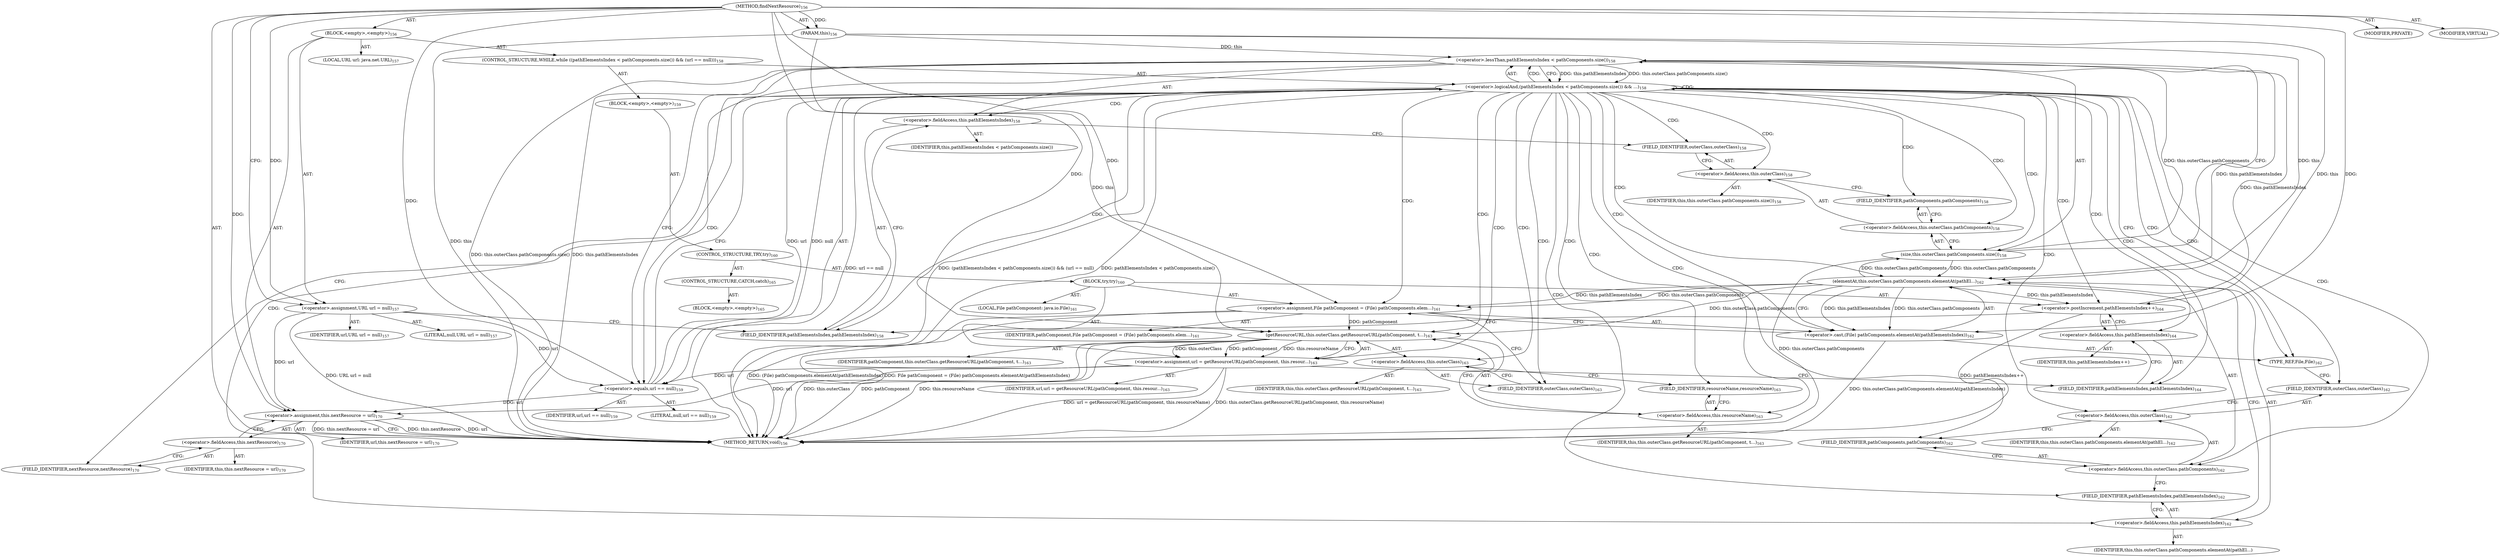 digraph "findNextResource" {  
"111669149699" [label = <(METHOD,findNextResource)<SUB>156</SUB>> ]
"115964116994" [label = <(PARAM,this)<SUB>156</SUB>> ]
"25769803779" [label = <(BLOCK,&lt;empty&gt;,&lt;empty&gt;)<SUB>156</SUB>> ]
"94489280513" [label = <(LOCAL,URL url: java.net.URL)<SUB>157</SUB>> ]
"30064771086" [label = <(&lt;operator&gt;.assignment,URL url = null)<SUB>157</SUB>> ]
"68719476825" [label = <(IDENTIFIER,url,URL url = null)<SUB>157</SUB>> ]
"90194313219" [label = <(LITERAL,null,URL url = null)<SUB>157</SUB>> ]
"47244640256" [label = <(CONTROL_STRUCTURE,WHILE,while ((pathElementsIndex &lt; pathComponents.size()) &amp;&amp; (url == null)))<SUB>158</SUB>> ]
"30064771087" [label = <(&lt;operator&gt;.logicalAnd,(pathElementsIndex &lt; pathComponents.size()) &amp;&amp; ...)<SUB>158</SUB>> ]
"30064771088" [label = <(&lt;operator&gt;.lessThan,pathElementsIndex &lt; pathComponents.size())<SUB>158</SUB>> ]
"30064771089" [label = <(&lt;operator&gt;.fieldAccess,this.pathElementsIndex)<SUB>158</SUB>> ]
"68719476826" [label = <(IDENTIFIER,this,pathElementsIndex &lt; pathComponents.size())> ]
"55834574853" [label = <(FIELD_IDENTIFIER,pathElementsIndex,pathElementsIndex)<SUB>158</SUB>> ]
"30064771090" [label = <(size,this.outerClass.pathComponents.size())<SUB>158</SUB>> ]
"30064771091" [label = <(&lt;operator&gt;.fieldAccess,this.outerClass.pathComponents)<SUB>158</SUB>> ]
"30064771092" [label = <(&lt;operator&gt;.fieldAccess,this.outerClass)<SUB>158</SUB>> ]
"68719476827" [label = <(IDENTIFIER,this,this.outerClass.pathComponents.size())<SUB>158</SUB>> ]
"55834574854" [label = <(FIELD_IDENTIFIER,outerClass,outerClass)<SUB>158</SUB>> ]
"55834574855" [label = <(FIELD_IDENTIFIER,pathComponents,pathComponents)<SUB>158</SUB>> ]
"30064771093" [label = <(&lt;operator&gt;.equals,url == null)<SUB>159</SUB>> ]
"68719476828" [label = <(IDENTIFIER,url,url == null)<SUB>159</SUB>> ]
"90194313220" [label = <(LITERAL,null,url == null)<SUB>159</SUB>> ]
"25769803780" [label = <(BLOCK,&lt;empty&gt;,&lt;empty&gt;)<SUB>159</SUB>> ]
"47244640257" [label = <(CONTROL_STRUCTURE,TRY,try)<SUB>160</SUB>> ]
"25769803781" [label = <(BLOCK,try,try)<SUB>160</SUB>> ]
"94489280514" [label = <(LOCAL,File pathComponent: java.io.File)<SUB>161</SUB>> ]
"30064771094" [label = <(&lt;operator&gt;.assignment,File pathComponent = (File) pathComponents.elem...)<SUB>161</SUB>> ]
"68719476829" [label = <(IDENTIFIER,pathComponent,File pathComponent = (File) pathComponents.elem...)<SUB>161</SUB>> ]
"30064771095" [label = <(&lt;operator&gt;.cast,(File) pathComponents.elementAt(pathElementsIndex))<SUB>162</SUB>> ]
"180388626432" [label = <(TYPE_REF,File,File)<SUB>162</SUB>> ]
"30064771096" [label = <(elementAt,this.outerClass.pathComponents.elementAt(pathEl...)<SUB>162</SUB>> ]
"30064771097" [label = <(&lt;operator&gt;.fieldAccess,this.outerClass.pathComponents)<SUB>162</SUB>> ]
"30064771098" [label = <(&lt;operator&gt;.fieldAccess,this.outerClass)<SUB>162</SUB>> ]
"68719476830" [label = <(IDENTIFIER,this,this.outerClass.pathComponents.elementAt(pathEl...)<SUB>162</SUB>> ]
"55834574856" [label = <(FIELD_IDENTIFIER,outerClass,outerClass)<SUB>162</SUB>> ]
"55834574857" [label = <(FIELD_IDENTIFIER,pathComponents,pathComponents)<SUB>162</SUB>> ]
"30064771099" [label = <(&lt;operator&gt;.fieldAccess,this.pathElementsIndex)<SUB>162</SUB>> ]
"68719476831" [label = <(IDENTIFIER,this,this.outerClass.pathComponents.elementAt(pathEl...)> ]
"55834574858" [label = <(FIELD_IDENTIFIER,pathElementsIndex,pathElementsIndex)<SUB>162</SUB>> ]
"30064771100" [label = <(&lt;operator&gt;.assignment,url = getResourceURL(pathComponent, this.resour...)<SUB>163</SUB>> ]
"68719476832" [label = <(IDENTIFIER,url,url = getResourceURL(pathComponent, this.resour...)<SUB>163</SUB>> ]
"30064771101" [label = <(getResourceURL,this.outerClass.getResourceURL(pathComponent, t...)<SUB>163</SUB>> ]
"30064771102" [label = <(&lt;operator&gt;.fieldAccess,this.outerClass)<SUB>163</SUB>> ]
"68719476740" [label = <(IDENTIFIER,this,this.outerClass.getResourceURL(pathComponent, t...)<SUB>163</SUB>> ]
"55834574859" [label = <(FIELD_IDENTIFIER,outerClass,outerClass)<SUB>163</SUB>> ]
"68719476833" [label = <(IDENTIFIER,pathComponent,this.outerClass.getResourceURL(pathComponent, t...)<SUB>163</SUB>> ]
"30064771103" [label = <(&lt;operator&gt;.fieldAccess,this.resourceName)<SUB>163</SUB>> ]
"68719476739" [label = <(IDENTIFIER,this,this.outerClass.getResourceURL(pathComponent, t...)<SUB>163</SUB>> ]
"55834574860" [label = <(FIELD_IDENTIFIER,resourceName,resourceName)<SUB>163</SUB>> ]
"30064771104" [label = <(&lt;operator&gt;.postIncrement,pathElementsIndex++)<SUB>164</SUB>> ]
"30064771105" [label = <(&lt;operator&gt;.fieldAccess,this.pathElementsIndex)<SUB>164</SUB>> ]
"68719476834" [label = <(IDENTIFIER,this,pathElementsIndex++)> ]
"55834574861" [label = <(FIELD_IDENTIFIER,pathElementsIndex,pathElementsIndex)<SUB>164</SUB>> ]
"47244640258" [label = <(CONTROL_STRUCTURE,CATCH,catch)<SUB>165</SUB>> ]
"25769803782" [label = <(BLOCK,&lt;empty&gt;,&lt;empty&gt;)<SUB>165</SUB>> ]
"30064771106" [label = <(&lt;operator&gt;.assignment,this.nextResource = url)<SUB>170</SUB>> ]
"30064771107" [label = <(&lt;operator&gt;.fieldAccess,this.nextResource)<SUB>170</SUB>> ]
"68719476741" [label = <(IDENTIFIER,this,this.nextResource = url)<SUB>170</SUB>> ]
"55834574862" [label = <(FIELD_IDENTIFIER,nextResource,nextResource)<SUB>170</SUB>> ]
"68719476835" [label = <(IDENTIFIER,url,this.nextResource = url)<SUB>170</SUB>> ]
"133143986184" [label = <(MODIFIER,PRIVATE)> ]
"133143986185" [label = <(MODIFIER,VIRTUAL)> ]
"128849018883" [label = <(METHOD_RETURN,void)<SUB>156</SUB>> ]
  "111669149699" -> "115964116994"  [ label = "AST: "] 
  "111669149699" -> "25769803779"  [ label = "AST: "] 
  "111669149699" -> "133143986184"  [ label = "AST: "] 
  "111669149699" -> "133143986185"  [ label = "AST: "] 
  "111669149699" -> "128849018883"  [ label = "AST: "] 
  "25769803779" -> "94489280513"  [ label = "AST: "] 
  "25769803779" -> "30064771086"  [ label = "AST: "] 
  "25769803779" -> "47244640256"  [ label = "AST: "] 
  "25769803779" -> "30064771106"  [ label = "AST: "] 
  "30064771086" -> "68719476825"  [ label = "AST: "] 
  "30064771086" -> "90194313219"  [ label = "AST: "] 
  "47244640256" -> "30064771087"  [ label = "AST: "] 
  "47244640256" -> "25769803780"  [ label = "AST: "] 
  "30064771087" -> "30064771088"  [ label = "AST: "] 
  "30064771087" -> "30064771093"  [ label = "AST: "] 
  "30064771088" -> "30064771089"  [ label = "AST: "] 
  "30064771088" -> "30064771090"  [ label = "AST: "] 
  "30064771089" -> "68719476826"  [ label = "AST: "] 
  "30064771089" -> "55834574853"  [ label = "AST: "] 
  "30064771090" -> "30064771091"  [ label = "AST: "] 
  "30064771091" -> "30064771092"  [ label = "AST: "] 
  "30064771091" -> "55834574855"  [ label = "AST: "] 
  "30064771092" -> "68719476827"  [ label = "AST: "] 
  "30064771092" -> "55834574854"  [ label = "AST: "] 
  "30064771093" -> "68719476828"  [ label = "AST: "] 
  "30064771093" -> "90194313220"  [ label = "AST: "] 
  "25769803780" -> "47244640257"  [ label = "AST: "] 
  "47244640257" -> "25769803781"  [ label = "AST: "] 
  "47244640257" -> "47244640258"  [ label = "AST: "] 
  "25769803781" -> "94489280514"  [ label = "AST: "] 
  "25769803781" -> "30064771094"  [ label = "AST: "] 
  "25769803781" -> "30064771100"  [ label = "AST: "] 
  "25769803781" -> "30064771104"  [ label = "AST: "] 
  "30064771094" -> "68719476829"  [ label = "AST: "] 
  "30064771094" -> "30064771095"  [ label = "AST: "] 
  "30064771095" -> "180388626432"  [ label = "AST: "] 
  "30064771095" -> "30064771096"  [ label = "AST: "] 
  "30064771096" -> "30064771097"  [ label = "AST: "] 
  "30064771096" -> "30064771099"  [ label = "AST: "] 
  "30064771097" -> "30064771098"  [ label = "AST: "] 
  "30064771097" -> "55834574857"  [ label = "AST: "] 
  "30064771098" -> "68719476830"  [ label = "AST: "] 
  "30064771098" -> "55834574856"  [ label = "AST: "] 
  "30064771099" -> "68719476831"  [ label = "AST: "] 
  "30064771099" -> "55834574858"  [ label = "AST: "] 
  "30064771100" -> "68719476832"  [ label = "AST: "] 
  "30064771100" -> "30064771101"  [ label = "AST: "] 
  "30064771101" -> "30064771102"  [ label = "AST: "] 
  "30064771101" -> "68719476833"  [ label = "AST: "] 
  "30064771101" -> "30064771103"  [ label = "AST: "] 
  "30064771102" -> "68719476740"  [ label = "AST: "] 
  "30064771102" -> "55834574859"  [ label = "AST: "] 
  "30064771103" -> "68719476739"  [ label = "AST: "] 
  "30064771103" -> "55834574860"  [ label = "AST: "] 
  "30064771104" -> "30064771105"  [ label = "AST: "] 
  "30064771105" -> "68719476834"  [ label = "AST: "] 
  "30064771105" -> "55834574861"  [ label = "AST: "] 
  "47244640258" -> "25769803782"  [ label = "AST: "] 
  "30064771106" -> "30064771107"  [ label = "AST: "] 
  "30064771106" -> "68719476835"  [ label = "AST: "] 
  "30064771107" -> "68719476741"  [ label = "AST: "] 
  "30064771107" -> "55834574862"  [ label = "AST: "] 
  "30064771086" -> "55834574853"  [ label = "CFG: "] 
  "30064771106" -> "128849018883"  [ label = "CFG: "] 
  "30064771087" -> "180388626432"  [ label = "CFG: "] 
  "30064771087" -> "55834574862"  [ label = "CFG: "] 
  "30064771107" -> "30064771106"  [ label = "CFG: "] 
  "30064771088" -> "30064771087"  [ label = "CFG: "] 
  "30064771088" -> "30064771093"  [ label = "CFG: "] 
  "30064771093" -> "30064771087"  [ label = "CFG: "] 
  "55834574862" -> "30064771107"  [ label = "CFG: "] 
  "30064771089" -> "55834574854"  [ label = "CFG: "] 
  "30064771090" -> "30064771088"  [ label = "CFG: "] 
  "55834574853" -> "30064771089"  [ label = "CFG: "] 
  "30064771091" -> "30064771090"  [ label = "CFG: "] 
  "30064771094" -> "55834574859"  [ label = "CFG: "] 
  "30064771100" -> "55834574861"  [ label = "CFG: "] 
  "30064771104" -> "55834574853"  [ label = "CFG: "] 
  "30064771092" -> "55834574855"  [ label = "CFG: "] 
  "55834574855" -> "30064771091"  [ label = "CFG: "] 
  "30064771095" -> "30064771094"  [ label = "CFG: "] 
  "30064771101" -> "30064771100"  [ label = "CFG: "] 
  "30064771105" -> "30064771104"  [ label = "CFG: "] 
  "55834574854" -> "30064771092"  [ label = "CFG: "] 
  "180388626432" -> "55834574856"  [ label = "CFG: "] 
  "30064771096" -> "30064771095"  [ label = "CFG: "] 
  "30064771102" -> "55834574860"  [ label = "CFG: "] 
  "30064771103" -> "30064771101"  [ label = "CFG: "] 
  "55834574861" -> "30064771105"  [ label = "CFG: "] 
  "30064771097" -> "55834574858"  [ label = "CFG: "] 
  "30064771099" -> "30064771096"  [ label = "CFG: "] 
  "55834574859" -> "30064771102"  [ label = "CFG: "] 
  "55834574860" -> "30064771103"  [ label = "CFG: "] 
  "30064771098" -> "55834574857"  [ label = "CFG: "] 
  "55834574857" -> "30064771097"  [ label = "CFG: "] 
  "55834574858" -> "30064771099"  [ label = "CFG: "] 
  "55834574856" -> "30064771098"  [ label = "CFG: "] 
  "111669149699" -> "30064771086"  [ label = "CFG: "] 
  "115964116994" -> "128849018883"  [ label = "DDG: this"] 
  "30064771086" -> "128849018883"  [ label = "DDG: URL url = null"] 
  "30064771088" -> "128849018883"  [ label = "DDG: this.pathElementsIndex"] 
  "30064771090" -> "128849018883"  [ label = "DDG: this.outerClass.pathComponents"] 
  "30064771088" -> "128849018883"  [ label = "DDG: this.outerClass.pathComponents.size()"] 
  "30064771087" -> "128849018883"  [ label = "DDG: pathElementsIndex &lt; pathComponents.size()"] 
  "30064771087" -> "128849018883"  [ label = "DDG: url == null"] 
  "30064771087" -> "128849018883"  [ label = "DDG: (pathElementsIndex &lt; pathComponents.size()) &amp;&amp; (url == null)"] 
  "30064771106" -> "128849018883"  [ label = "DDG: this.nextResource"] 
  "30064771106" -> "128849018883"  [ label = "DDG: url"] 
  "30064771106" -> "128849018883"  [ label = "DDG: this.nextResource = url"] 
  "30064771095" -> "128849018883"  [ label = "DDG: this.outerClass.pathComponents.elementAt(pathElementsIndex)"] 
  "30064771094" -> "128849018883"  [ label = "DDG: (File) pathComponents.elementAt(pathElementsIndex)"] 
  "30064771094" -> "128849018883"  [ label = "DDG: File pathComponent = (File) pathComponents.elementAt(pathElementsIndex)"] 
  "30064771101" -> "128849018883"  [ label = "DDG: this.outerClass"] 
  "30064771101" -> "128849018883"  [ label = "DDG: pathComponent"] 
  "30064771101" -> "128849018883"  [ label = "DDG: this.resourceName"] 
  "30064771100" -> "128849018883"  [ label = "DDG: this.outerClass.getResourceURL(pathComponent, this.resourceName)"] 
  "30064771100" -> "128849018883"  [ label = "DDG: url = getResourceURL(pathComponent, this.resourceName)"] 
  "30064771104" -> "128849018883"  [ label = "DDG: pathElementsIndex++"] 
  "111669149699" -> "115964116994"  [ label = "DDG: "] 
  "111669149699" -> "30064771086"  [ label = "DDG: "] 
  "30064771086" -> "30064771106"  [ label = "DDG: url"] 
  "30064771093" -> "30064771106"  [ label = "DDG: url"] 
  "30064771100" -> "30064771106"  [ label = "DDG: url"] 
  "111669149699" -> "30064771106"  [ label = "DDG: "] 
  "30064771088" -> "30064771087"  [ label = "DDG: this.pathElementsIndex"] 
  "30064771088" -> "30064771087"  [ label = "DDG: this.outerClass.pathComponents.size()"] 
  "30064771093" -> "30064771087"  [ label = "DDG: url"] 
  "30064771093" -> "30064771087"  [ label = "DDG: null"] 
  "115964116994" -> "30064771088"  [ label = "DDG: this"] 
  "30064771104" -> "30064771088"  [ label = "DDG: this.pathElementsIndex"] 
  "30064771090" -> "30064771088"  [ label = "DDG: this.outerClass.pathComponents"] 
  "30064771086" -> "30064771093"  [ label = "DDG: url"] 
  "30064771100" -> "30064771093"  [ label = "DDG: url"] 
  "111669149699" -> "30064771093"  [ label = "DDG: "] 
  "30064771096" -> "30064771090"  [ label = "DDG: this.outerClass.pathComponents"] 
  "111669149699" -> "30064771094"  [ label = "DDG: "] 
  "30064771096" -> "30064771094"  [ label = "DDG: this.outerClass.pathComponents"] 
  "30064771096" -> "30064771094"  [ label = "DDG: this.pathElementsIndex"] 
  "30064771101" -> "30064771100"  [ label = "DDG: this.outerClass"] 
  "30064771101" -> "30064771100"  [ label = "DDG: pathComponent"] 
  "30064771101" -> "30064771100"  [ label = "DDG: this.resourceName"] 
  "115964116994" -> "30064771104"  [ label = "DDG: this"] 
  "30064771096" -> "30064771104"  [ label = "DDG: this.pathElementsIndex"] 
  "111669149699" -> "30064771095"  [ label = "DDG: "] 
  "30064771096" -> "30064771095"  [ label = "DDG: this.outerClass.pathComponents"] 
  "30064771096" -> "30064771095"  [ label = "DDG: this.pathElementsIndex"] 
  "115964116994" -> "30064771101"  [ label = "DDG: this"] 
  "30064771096" -> "30064771101"  [ label = "DDG: this.outerClass.pathComponents"] 
  "30064771094" -> "30064771101"  [ label = "DDG: pathComponent"] 
  "111669149699" -> "30064771101"  [ label = "DDG: "] 
  "30064771090" -> "30064771096"  [ label = "DDG: this.outerClass.pathComponents"] 
  "115964116994" -> "30064771096"  [ label = "DDG: this"] 
  "30064771088" -> "30064771096"  [ label = "DDG: this.pathElementsIndex"] 
  "30064771087" -> "55834574855"  [ label = "CDG: "] 
  "30064771087" -> "55834574854"  [ label = "CDG: "] 
  "30064771087" -> "55834574853"  [ label = "CDG: "] 
  "30064771087" -> "180388626432"  [ label = "CDG: "] 
  "30064771087" -> "30064771089"  [ label = "CDG: "] 
  "30064771087" -> "30064771088"  [ label = "CDG: "] 
  "30064771087" -> "30064771087"  [ label = "CDG: "] 
  "30064771087" -> "55834574861"  [ label = "CDG: "] 
  "30064771087" -> "55834574860"  [ label = "CDG: "] 
  "30064771087" -> "55834574859"  [ label = "CDG: "] 
  "30064771087" -> "55834574858"  [ label = "CDG: "] 
  "30064771087" -> "55834574857"  [ label = "CDG: "] 
  "30064771087" -> "55834574856"  [ label = "CDG: "] 
  "30064771087" -> "30064771105"  [ label = "CDG: "] 
  "30064771087" -> "30064771104"  [ label = "CDG: "] 
  "30064771087" -> "30064771103"  [ label = "CDG: "] 
  "30064771087" -> "30064771102"  [ label = "CDG: "] 
  "30064771087" -> "30064771101"  [ label = "CDG: "] 
  "30064771087" -> "30064771100"  [ label = "CDG: "] 
  "30064771087" -> "30064771099"  [ label = "CDG: "] 
  "30064771087" -> "30064771098"  [ label = "CDG: "] 
  "30064771087" -> "30064771097"  [ label = "CDG: "] 
  "30064771087" -> "30064771096"  [ label = "CDG: "] 
  "30064771087" -> "30064771095"  [ label = "CDG: "] 
  "30064771087" -> "30064771094"  [ label = "CDG: "] 
  "30064771087" -> "30064771092"  [ label = "CDG: "] 
  "30064771087" -> "30064771091"  [ label = "CDG: "] 
  "30064771087" -> "30064771090"  [ label = "CDG: "] 
  "30064771088" -> "30064771093"  [ label = "CDG: "] 
}
